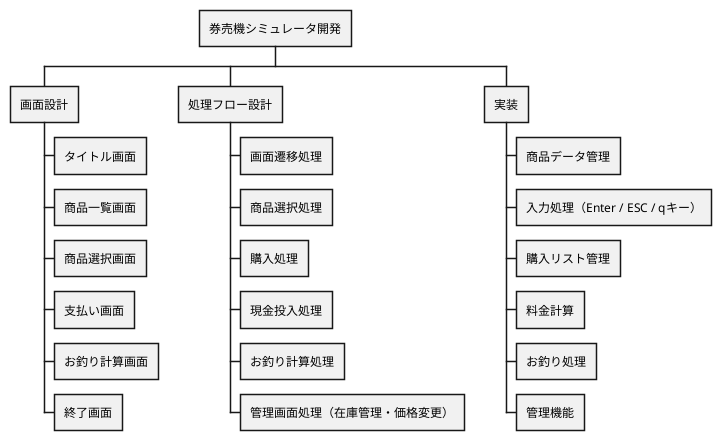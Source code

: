 @startwbs 券売機
* 券売機シミュレータ開発
** 画面設計
*** タイトル画面
*** 商品一覧画面
*** 商品選択画面
*** 支払い画面
*** お釣り計算画面
*** 終了画面

** 処理フロー設計
*** 画面遷移処理
*** 商品選択処理
*** 購入処理
*** 現金投入処理
*** お釣り計算処理
*** 管理画面処理（在庫管理・価格変更）

** 実装
*** 商品データ管理
*** 入力処理（Enter / ESC / qキー）
*** 購入リスト管理
*** 料金計算
*** お釣り処理
*** 管理機能
@endwbs
